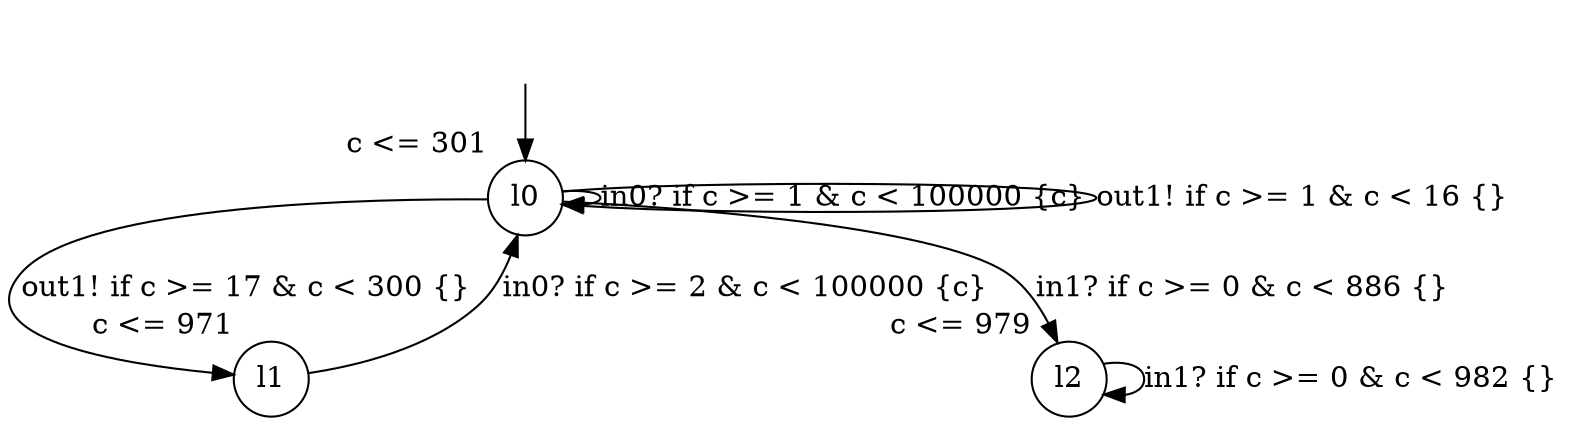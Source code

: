 digraph g {
__start0 [label="" shape="none"];
l0 [shape="circle" margin=0 label="l0", xlabel="c <= 301"];
l1 [shape="circle" margin=0 label="l1", xlabel="c <= 971"];
l2 [shape="circle" margin=0 label="l2", xlabel="c <= 979"];
l0 -> l0 [label="in0? if c >= 1 & c < 100000 {c} "];
l0 -> l0 [label="out1! if c >= 1 & c < 16 {} "];
l0 -> l1 [label="out1! if c >= 17 & c < 300 {} "];
l0 -> l2 [label="in1? if c >= 0 & c < 886 {} "];
l1 -> l0 [label="in0? if c >= 2 & c < 100000 {c} "];
l2 -> l2 [label="in1? if c >= 0 & c < 982 {} "];
__start0 -> l0;
}
